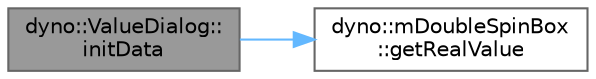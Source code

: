 digraph "dyno::ValueDialog::initData"
{
 // LATEX_PDF_SIZE
  bgcolor="transparent";
  edge [fontname=Helvetica,fontsize=10,labelfontname=Helvetica,labelfontsize=10];
  node [fontname=Helvetica,fontsize=10,shape=box,height=0.2,width=0.4];
  rankdir="LR";
  Node1 [id="Node000001",label="dyno::ValueDialog::\linitData",height=0.2,width=0.4,color="gray40", fillcolor="grey60", style="filled", fontcolor="black",tooltip=" "];
  Node1 -> Node2 [id="edge1_Node000001_Node000002",color="steelblue1",style="solid",tooltip=" "];
  Node2 [id="Node000002",label="dyno::mDoubleSpinBox\l::getRealValue",height=0.2,width=0.4,color="grey40", fillcolor="white", style="filled",URL="$classdyno_1_1m_double_spin_box.html#a3b0a418a4ed7b88127e8a07cf5f587e6",tooltip=" "];
}
